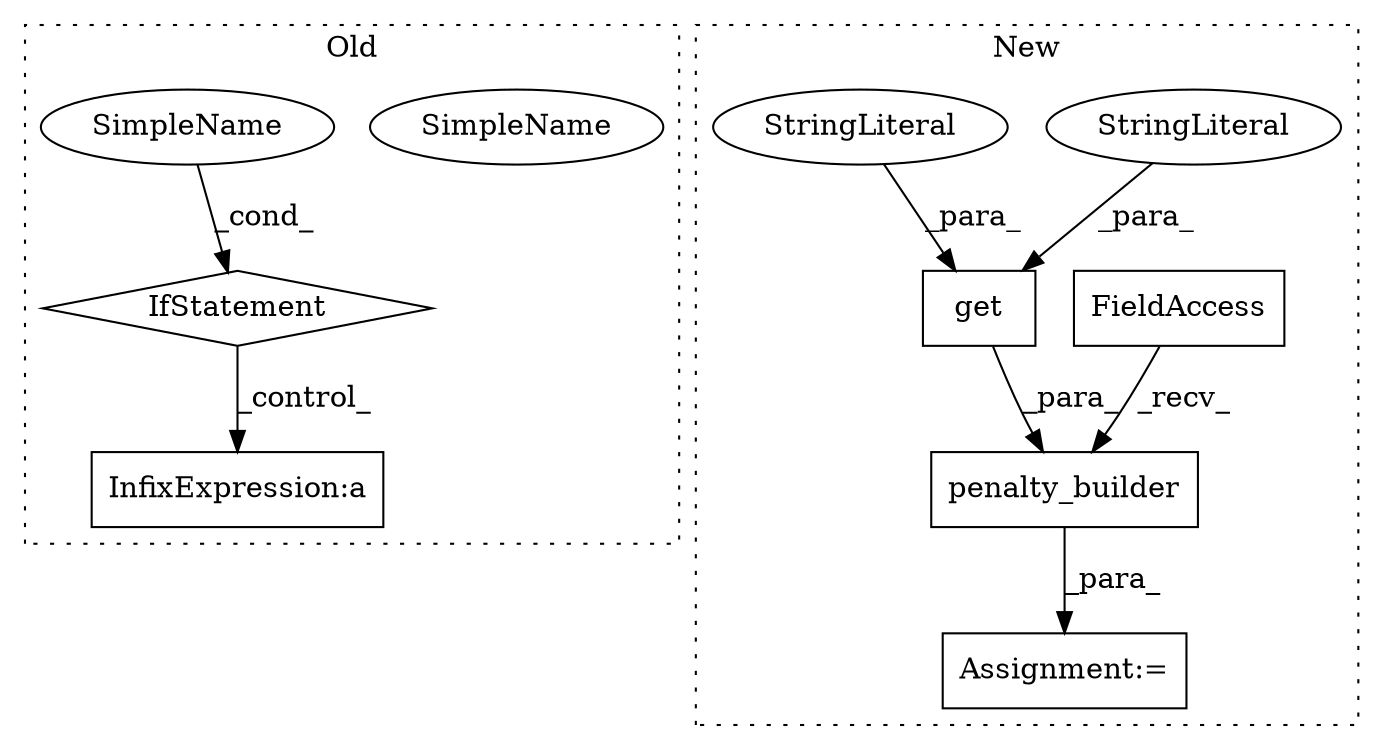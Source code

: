 digraph G {
subgraph cluster0 {
1 [label="IfStatement" a="25" s="14443,14454" l="4,2" shape="diamond"];
3 [label="InfixExpression:a" a="27" s="14506" l="3" shape="box"];
6 [label="SimpleName" a="42" s="14447" l="7" shape="ellipse"];
10 [label="SimpleName" a="42" s="14447" l="7" shape="ellipse"];
label = "Old";
style="dotted";
}
subgraph cluster1 {
2 [label="penalty_builder" a="32" s="11103,11147" l="16,1" shape="box"];
4 [label="FieldAccess" a="22" s="11092" l="4" shape="box"];
5 [label="get" a="32" s="11123,11146" l="4,1" shape="box"];
7 [label="StringLiteral" a="45" s="11127" l="16" shape="ellipse"];
8 [label="Assignment:=" a="7" s="11091" l="1" shape="box"];
9 [label="StringLiteral" a="45" s="11144" l="2" shape="ellipse"];
label = "New";
style="dotted";
}
1 -> 3 [label="_control_"];
2 -> 8 [label="_para_"];
4 -> 2 [label="_recv_"];
5 -> 2 [label="_para_"];
7 -> 5 [label="_para_"];
9 -> 5 [label="_para_"];
10 -> 1 [label="_cond_"];
}